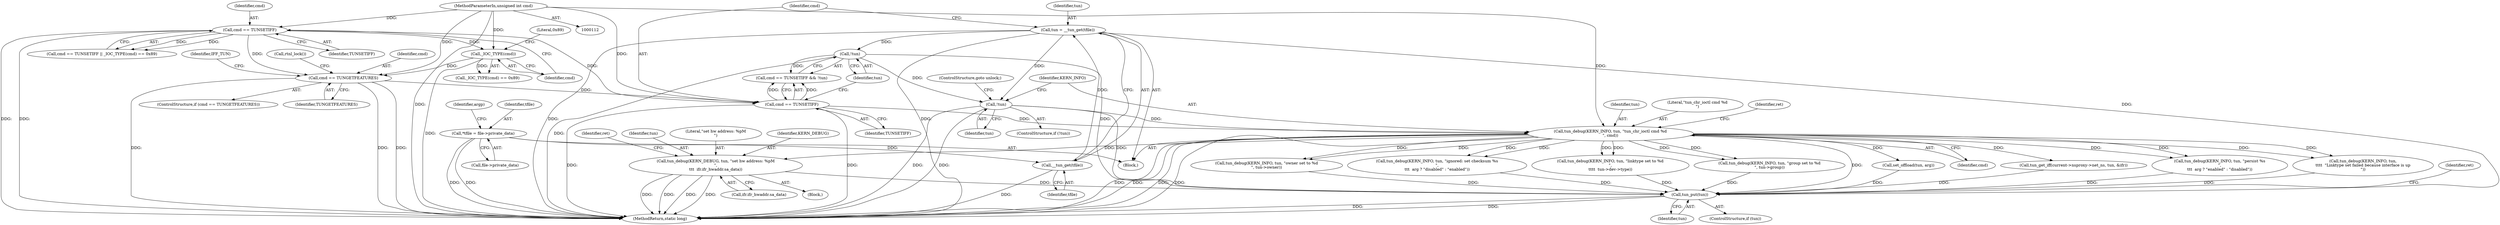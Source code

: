 digraph "0_linux_a117dacde0288f3ec60b6e5bcedae8fa37ee0dfc@pointer" {
"1000453" [label="(Call,tun_debug(KERN_DEBUG, tun, \"set hw address: %pM\n\",\n\t\t\t  ifr.ifr_hwaddr.sa_data))"];
"1000234" [label="(Call,tun_debug(KERN_INFO, tun, \"tun_chr_ioctl cmd %d\n\", cmd))"];
"1000231" [label="(Call,!tun)"];
"1000182" [label="(Call,tun = __tun_get(tfile))"];
"1000184" [label="(Call,__tun_get(tfile))"];
"1000119" [label="(Call,*tfile = file->private_data)"];
"1000191" [label="(Call,!tun)"];
"1000188" [label="(Call,cmd == TUNSETIFF)"];
"1000163" [label="(Call,cmd == TUNGETFEATURES)"];
"1000138" [label="(Call,cmd == TUNSETIFF)"];
"1000114" [label="(MethodParameterIn,unsigned int cmd)"];
"1000142" [label="(Call,_IOC_TYPE(cmd))"];
"1000640" [label="(Call,tun_put(tun))"];
"1000182" [label="(Call,tun = __tun_get(tfile))"];
"1000139" [label="(Identifier,cmd)"];
"1000388" [label="(Call,set_offload(tun, arg))"];
"1000188" [label="(Call,cmd == TUNSETIFF)"];
"1000191" [label="(Call,!tun)"];
"1000232" [label="(Identifier,tun)"];
"1000643" [label="(Identifier,ret)"];
"1000137" [label="(Call,cmd == TUNSETIFF || _IOC_TYPE(cmd) == 0x89)"];
"1000143" [label="(Identifier,cmd)"];
"1000117" [label="(Block,)"];
"1000248" [label="(Call,tun_get_iff(current->nsproxy->net_ns, tun, &ifr))"];
"1000295" [label="(Call,tun_debug(KERN_INFO, tun, \"persist %s\n\",\n\t\t\t  arg ? \"enabled\" : \"disabled\"))"];
"1000140" [label="(Identifier,TUNSETIFF)"];
"1000141" [label="(Call,_IOC_TYPE(cmd) == 0x89)"];
"1000165" [label="(Identifier,TUNGETFEATURES)"];
"1000189" [label="(Identifier,cmd)"];
"1000453" [label="(Call,tun_debug(KERN_DEBUG, tun, \"set hw address: %pM\n\",\n\t\t\t  ifr.ifr_hwaddr.sa_data))"];
"1000120" [label="(Identifier,tfile)"];
"1000184" [label="(Call,__tun_get(tfile))"];
"1000190" [label="(Identifier,TUNSETIFF)"];
"1000142" [label="(Call,_IOC_TYPE(cmd))"];
"1000164" [label="(Identifier,cmd)"];
"1000119" [label="(Call,*tfile = file->private_data)"];
"1000457" [label="(Call,ifr.ifr_hwaddr.sa_data)"];
"1000138" [label="(Call,cmd == TUNSETIFF)"];
"1000346" [label="(Call,tun_debug(KERN_INFO, tun,\n\t\t\t\t  \"Linktype set failed because interface is up\n\"))"];
"1000312" [label="(Call,tun_debug(KERN_INFO, tun, \"owner set to %d\n\", tun->owner))"];
"1000230" [label="(ControlStructure,if (!tun))"];
"1000183" [label="(Identifier,tun)"];
"1000237" [label="(Literal,\"tun_chr_ioctl cmd %d\n\")"];
"1000240" [label="(Identifier,ret)"];
"1000638" [label="(ControlStructure,if (tun))"];
"1000641" [label="(Identifier,tun)"];
"1000187" [label="(Call,cmd == TUNSETIFF && !tun)"];
"1000127" [label="(Identifier,argp)"];
"1000162" [label="(ControlStructure,if (cmd == TUNGETFEATURES))"];
"1000163" [label="(Call,cmd == TUNGETFEATURES)"];
"1000235" [label="(Identifier,KERN_INFO)"];
"1000233" [label="(ControlStructure,goto unlock;)"];
"1000244" [label="(Block,)"];
"1000454" [label="(Identifier,KERN_DEBUG)"];
"1000238" [label="(Identifier,cmd)"];
"1000272" [label="(Call,tun_debug(KERN_INFO, tun, \"ignored: set checksum %s\n\",\n\t\t\t  arg ? \"disabled\" : \"enabled\"))"];
"1000365" [label="(Call,tun_debug(KERN_INFO, tun, \"linktype set to %d\n\",\n\t\t\t\t  tun->dev->type))"];
"1000463" [label="(Identifier,ret)"];
"1000192" [label="(Identifier,tun)"];
"1000114" [label="(MethodParameterIn,unsigned int cmd)"];
"1000170" [label="(Identifier,IFF_TUN)"];
"1000231" [label="(Call,!tun)"];
"1000455" [label="(Identifier,tun)"];
"1000644" [label="(MethodReturn,static long)"];
"1000234" [label="(Call,tun_debug(KERN_INFO, tun, \"tun_chr_ioctl cmd %d\n\", cmd))"];
"1000640" [label="(Call,tun_put(tun))"];
"1000328" [label="(Call,tun_debug(KERN_INFO, tun, \"group set to %d\n\", tun->group))"];
"1000185" [label="(Identifier,tfile)"];
"1000236" [label="(Identifier,tun)"];
"1000121" [label="(Call,file->private_data)"];
"1000456" [label="(Literal,\"set hw address: %pM\n\")"];
"1000181" [label="(Call,rtnl_lock())"];
"1000144" [label="(Literal,0x89)"];
"1000453" -> "1000244"  [label="AST: "];
"1000453" -> "1000457"  [label="CFG: "];
"1000454" -> "1000453"  [label="AST: "];
"1000455" -> "1000453"  [label="AST: "];
"1000456" -> "1000453"  [label="AST: "];
"1000457" -> "1000453"  [label="AST: "];
"1000463" -> "1000453"  [label="CFG: "];
"1000453" -> "1000644"  [label="DDG: "];
"1000453" -> "1000644"  [label="DDG: "];
"1000453" -> "1000644"  [label="DDG: "];
"1000453" -> "1000644"  [label="DDG: "];
"1000234" -> "1000453"  [label="DDG: "];
"1000453" -> "1000640"  [label="DDG: "];
"1000234" -> "1000117"  [label="AST: "];
"1000234" -> "1000238"  [label="CFG: "];
"1000235" -> "1000234"  [label="AST: "];
"1000236" -> "1000234"  [label="AST: "];
"1000237" -> "1000234"  [label="AST: "];
"1000238" -> "1000234"  [label="AST: "];
"1000240" -> "1000234"  [label="CFG: "];
"1000234" -> "1000644"  [label="DDG: "];
"1000234" -> "1000644"  [label="DDG: "];
"1000234" -> "1000644"  [label="DDG: "];
"1000234" -> "1000644"  [label="DDG: "];
"1000231" -> "1000234"  [label="DDG: "];
"1000188" -> "1000234"  [label="DDG: "];
"1000114" -> "1000234"  [label="DDG: "];
"1000234" -> "1000248"  [label="DDG: "];
"1000234" -> "1000272"  [label="DDG: "];
"1000234" -> "1000272"  [label="DDG: "];
"1000234" -> "1000295"  [label="DDG: "];
"1000234" -> "1000295"  [label="DDG: "];
"1000234" -> "1000312"  [label="DDG: "];
"1000234" -> "1000312"  [label="DDG: "];
"1000234" -> "1000328"  [label="DDG: "];
"1000234" -> "1000328"  [label="DDG: "];
"1000234" -> "1000346"  [label="DDG: "];
"1000234" -> "1000346"  [label="DDG: "];
"1000234" -> "1000365"  [label="DDG: "];
"1000234" -> "1000365"  [label="DDG: "];
"1000234" -> "1000388"  [label="DDG: "];
"1000234" -> "1000640"  [label="DDG: "];
"1000231" -> "1000230"  [label="AST: "];
"1000231" -> "1000232"  [label="CFG: "];
"1000232" -> "1000231"  [label="AST: "];
"1000233" -> "1000231"  [label="CFG: "];
"1000235" -> "1000231"  [label="CFG: "];
"1000231" -> "1000644"  [label="DDG: "];
"1000231" -> "1000644"  [label="DDG: "];
"1000182" -> "1000231"  [label="DDG: "];
"1000191" -> "1000231"  [label="DDG: "];
"1000231" -> "1000640"  [label="DDG: "];
"1000182" -> "1000117"  [label="AST: "];
"1000182" -> "1000184"  [label="CFG: "];
"1000183" -> "1000182"  [label="AST: "];
"1000184" -> "1000182"  [label="AST: "];
"1000189" -> "1000182"  [label="CFG: "];
"1000182" -> "1000644"  [label="DDG: "];
"1000182" -> "1000644"  [label="DDG: "];
"1000184" -> "1000182"  [label="DDG: "];
"1000182" -> "1000191"  [label="DDG: "];
"1000182" -> "1000640"  [label="DDG: "];
"1000184" -> "1000185"  [label="CFG: "];
"1000185" -> "1000184"  [label="AST: "];
"1000184" -> "1000644"  [label="DDG: "];
"1000119" -> "1000184"  [label="DDG: "];
"1000119" -> "1000117"  [label="AST: "];
"1000119" -> "1000121"  [label="CFG: "];
"1000120" -> "1000119"  [label="AST: "];
"1000121" -> "1000119"  [label="AST: "];
"1000127" -> "1000119"  [label="CFG: "];
"1000119" -> "1000644"  [label="DDG: "];
"1000119" -> "1000644"  [label="DDG: "];
"1000191" -> "1000187"  [label="AST: "];
"1000191" -> "1000192"  [label="CFG: "];
"1000192" -> "1000191"  [label="AST: "];
"1000187" -> "1000191"  [label="CFG: "];
"1000191" -> "1000644"  [label="DDG: "];
"1000191" -> "1000187"  [label="DDG: "];
"1000191" -> "1000640"  [label="DDG: "];
"1000188" -> "1000187"  [label="AST: "];
"1000188" -> "1000190"  [label="CFG: "];
"1000189" -> "1000188"  [label="AST: "];
"1000190" -> "1000188"  [label="AST: "];
"1000192" -> "1000188"  [label="CFG: "];
"1000187" -> "1000188"  [label="CFG: "];
"1000188" -> "1000644"  [label="DDG: "];
"1000188" -> "1000644"  [label="DDG: "];
"1000188" -> "1000187"  [label="DDG: "];
"1000188" -> "1000187"  [label="DDG: "];
"1000163" -> "1000188"  [label="DDG: "];
"1000114" -> "1000188"  [label="DDG: "];
"1000138" -> "1000188"  [label="DDG: "];
"1000163" -> "1000162"  [label="AST: "];
"1000163" -> "1000165"  [label="CFG: "];
"1000164" -> "1000163"  [label="AST: "];
"1000165" -> "1000163"  [label="AST: "];
"1000170" -> "1000163"  [label="CFG: "];
"1000181" -> "1000163"  [label="CFG: "];
"1000163" -> "1000644"  [label="DDG: "];
"1000163" -> "1000644"  [label="DDG: "];
"1000163" -> "1000644"  [label="DDG: "];
"1000138" -> "1000163"  [label="DDG: "];
"1000142" -> "1000163"  [label="DDG: "];
"1000114" -> "1000163"  [label="DDG: "];
"1000138" -> "1000137"  [label="AST: "];
"1000138" -> "1000140"  [label="CFG: "];
"1000139" -> "1000138"  [label="AST: "];
"1000140" -> "1000138"  [label="AST: "];
"1000143" -> "1000138"  [label="CFG: "];
"1000137" -> "1000138"  [label="CFG: "];
"1000138" -> "1000644"  [label="DDG: "];
"1000138" -> "1000644"  [label="DDG: "];
"1000138" -> "1000137"  [label="DDG: "];
"1000138" -> "1000137"  [label="DDG: "];
"1000114" -> "1000138"  [label="DDG: "];
"1000138" -> "1000142"  [label="DDG: "];
"1000114" -> "1000112"  [label="AST: "];
"1000114" -> "1000644"  [label="DDG: "];
"1000114" -> "1000142"  [label="DDG: "];
"1000142" -> "1000141"  [label="AST: "];
"1000142" -> "1000143"  [label="CFG: "];
"1000143" -> "1000142"  [label="AST: "];
"1000144" -> "1000142"  [label="CFG: "];
"1000142" -> "1000644"  [label="DDG: "];
"1000142" -> "1000141"  [label="DDG: "];
"1000640" -> "1000638"  [label="AST: "];
"1000640" -> "1000641"  [label="CFG: "];
"1000641" -> "1000640"  [label="AST: "];
"1000643" -> "1000640"  [label="CFG: "];
"1000640" -> "1000644"  [label="DDG: "];
"1000640" -> "1000644"  [label="DDG: "];
"1000388" -> "1000640"  [label="DDG: "];
"1000248" -> "1000640"  [label="DDG: "];
"1000346" -> "1000640"  [label="DDG: "];
"1000272" -> "1000640"  [label="DDG: "];
"1000295" -> "1000640"  [label="DDG: "];
"1000312" -> "1000640"  [label="DDG: "];
"1000328" -> "1000640"  [label="DDG: "];
"1000365" -> "1000640"  [label="DDG: "];
}
